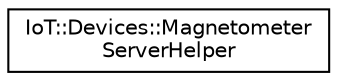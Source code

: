 digraph "Graphical Class Hierarchy"
{
 // LATEX_PDF_SIZE
  edge [fontname="Helvetica",fontsize="10",labelfontname="Helvetica",labelfontsize="10"];
  node [fontname="Helvetica",fontsize="10",shape=record];
  rankdir="LR";
  Node0 [label="IoT::Devices::Magnetometer\lServerHelper",height=0.2,width=0.4,color="black", fillcolor="white", style="filled",URL="$classIoT_1_1Devices_1_1MagnetometerServerHelper.html",tooltip="The interface for three-axis Magnetometers."];
}
